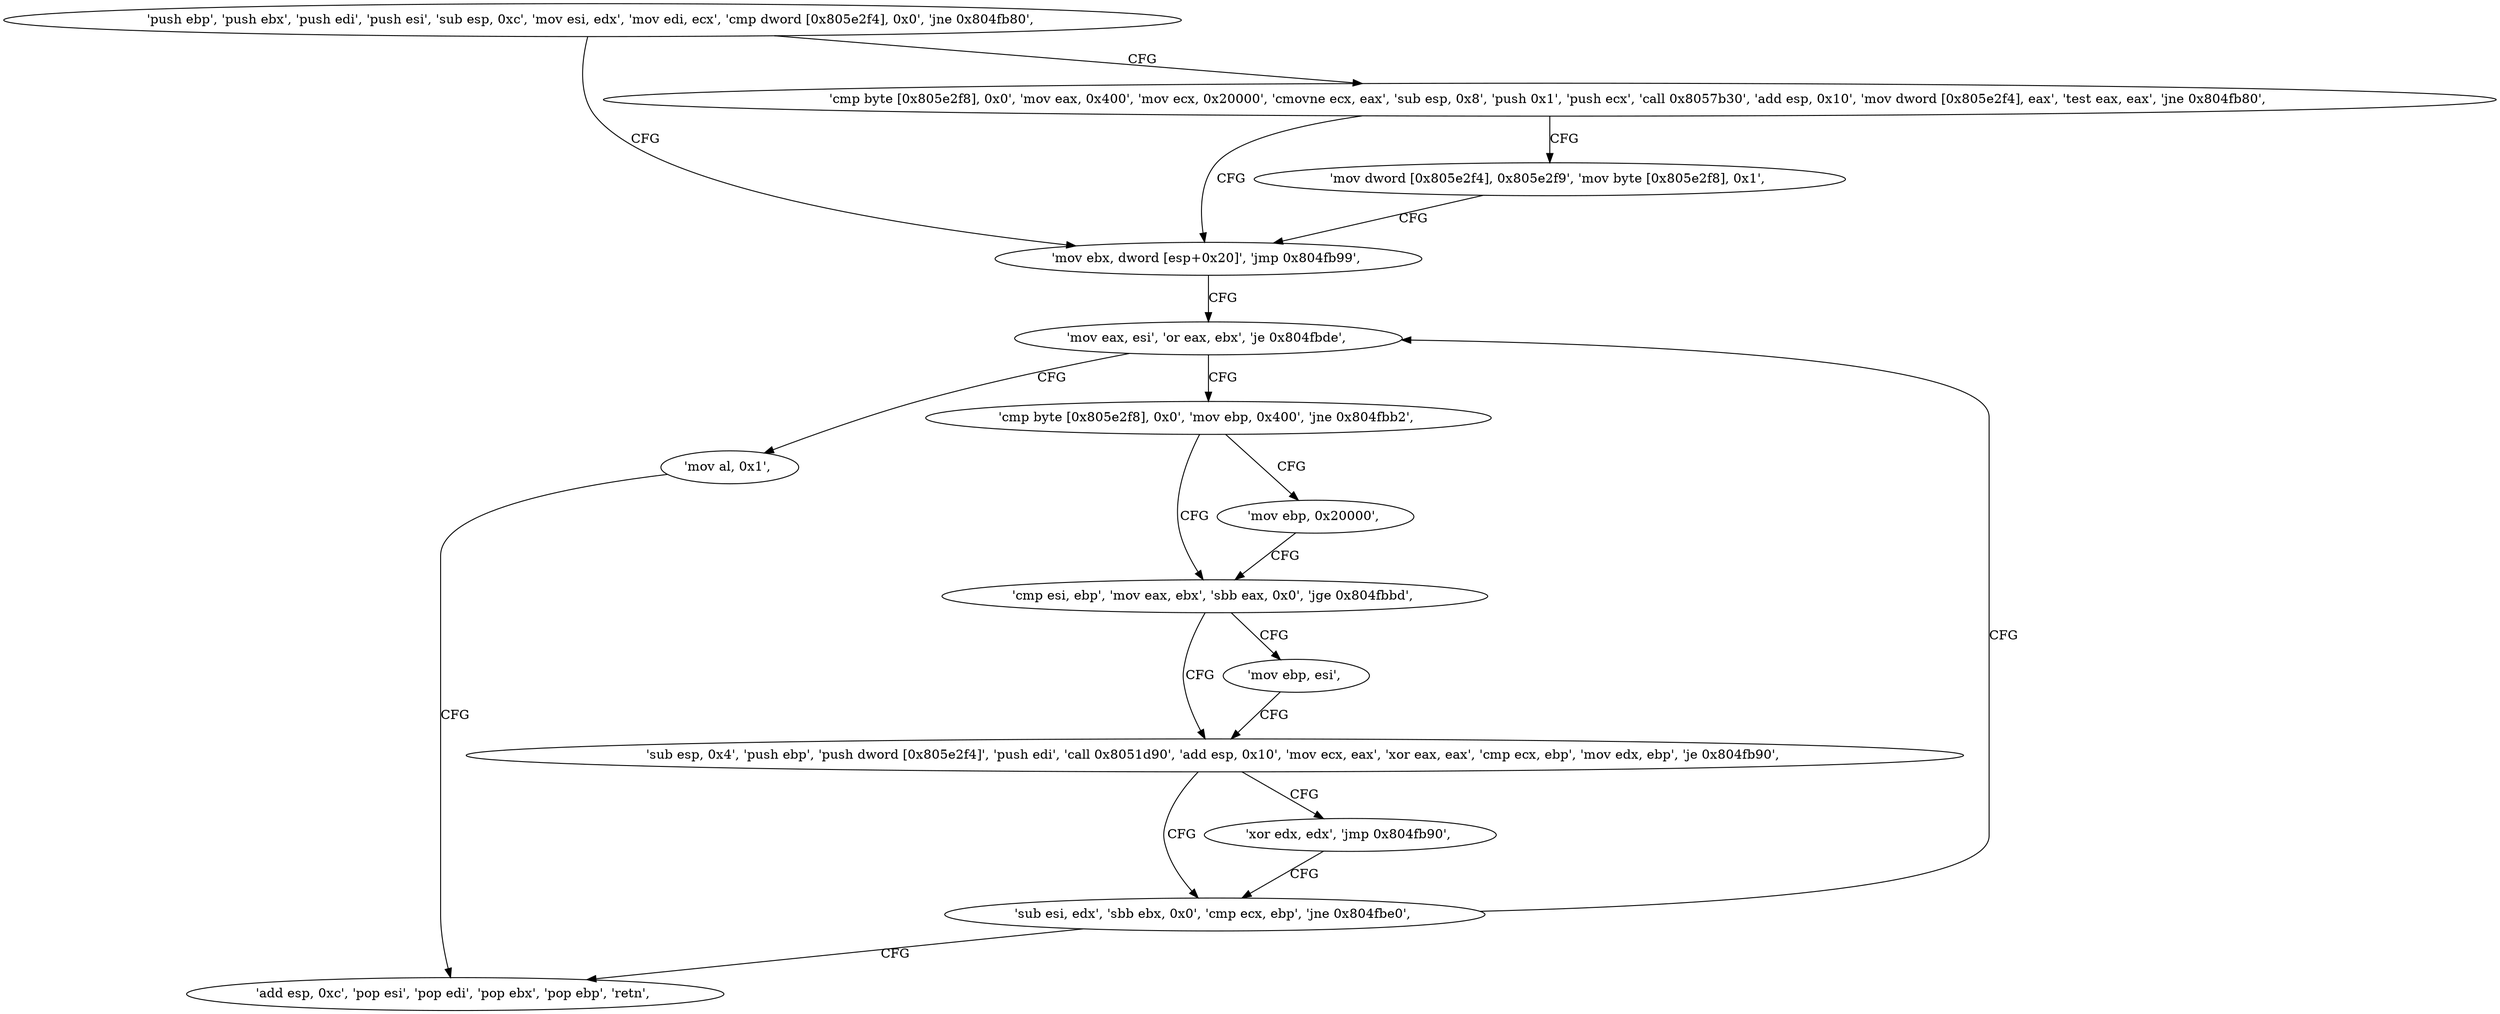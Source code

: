 digraph "func" {
"134544176" [label = "'push ebp', 'push ebx', 'push edi', 'push esi', 'sub esp, 0xc', 'mov esi, edx', 'mov edi, ecx', 'cmp dword [0x805e2f4], 0x0', 'jne 0x804fb80', " ]
"134544256" [label = "'mov ebx, dword [esp+0x20]', 'jmp 0x804fb99', " ]
"134544196" [label = "'cmp byte [0x805e2f8], 0x0', 'mov eax, 0x400', 'mov ecx, 0x20000', 'cmovne ecx, eax', 'sub esp, 0x8', 'push 0x1', 'push ecx', 'call 0x8057b30', 'add esp, 0x10', 'mov dword [0x805e2f4], eax', 'test eax, eax', 'jne 0x804fb80', " ]
"134544281" [label = "'mov eax, esi', 'or eax, ebx', 'je 0x804fbde', " ]
"134544239" [label = "'mov dword [0x805e2f4], 0x805e2f9', 'mov byte [0x805e2f8], 0x1', " ]
"134544350" [label = "'mov al, 0x1', " ]
"134544287" [label = "'cmp byte [0x805e2f8], 0x0', 'mov ebp, 0x400', 'jne 0x804fbb2', " ]
"134544352" [label = "'add esp, 0xc', 'pop esi', 'pop edi', 'pop ebx', 'pop ebp', 'retn', " ]
"134544306" [label = "'cmp esi, ebp', 'mov eax, ebx', 'sbb eax, 0x0', 'jge 0x804fbbd', " ]
"134544301" [label = "'mov ebp, 0x20000', " ]
"134544317" [label = "'sub esp, 0x4', 'push ebp', 'push dword [0x805e2f4]', 'push edi', 'call 0x8051d90', 'add esp, 0x10', 'mov ecx, eax', 'xor eax, eax', 'cmp ecx, ebp', 'mov edx, ebp', 'je 0x804fb90', " ]
"134544315" [label = "'mov ebp, esi', " ]
"134544272" [label = "'sub esi, edx', 'sbb ebx, 0x0', 'cmp ecx, ebp', 'jne 0x804fbe0', " ]
"134544346" [label = "'xor edx, edx', 'jmp 0x804fb90', " ]
"134544176" -> "134544256" [ label = "CFG" ]
"134544176" -> "134544196" [ label = "CFG" ]
"134544256" -> "134544281" [ label = "CFG" ]
"134544196" -> "134544256" [ label = "CFG" ]
"134544196" -> "134544239" [ label = "CFG" ]
"134544281" -> "134544350" [ label = "CFG" ]
"134544281" -> "134544287" [ label = "CFG" ]
"134544239" -> "134544256" [ label = "CFG" ]
"134544350" -> "134544352" [ label = "CFG" ]
"134544287" -> "134544306" [ label = "CFG" ]
"134544287" -> "134544301" [ label = "CFG" ]
"134544306" -> "134544317" [ label = "CFG" ]
"134544306" -> "134544315" [ label = "CFG" ]
"134544301" -> "134544306" [ label = "CFG" ]
"134544317" -> "134544272" [ label = "CFG" ]
"134544317" -> "134544346" [ label = "CFG" ]
"134544315" -> "134544317" [ label = "CFG" ]
"134544272" -> "134544352" [ label = "CFG" ]
"134544272" -> "134544281" [ label = "CFG" ]
"134544346" -> "134544272" [ label = "CFG" ]
}
